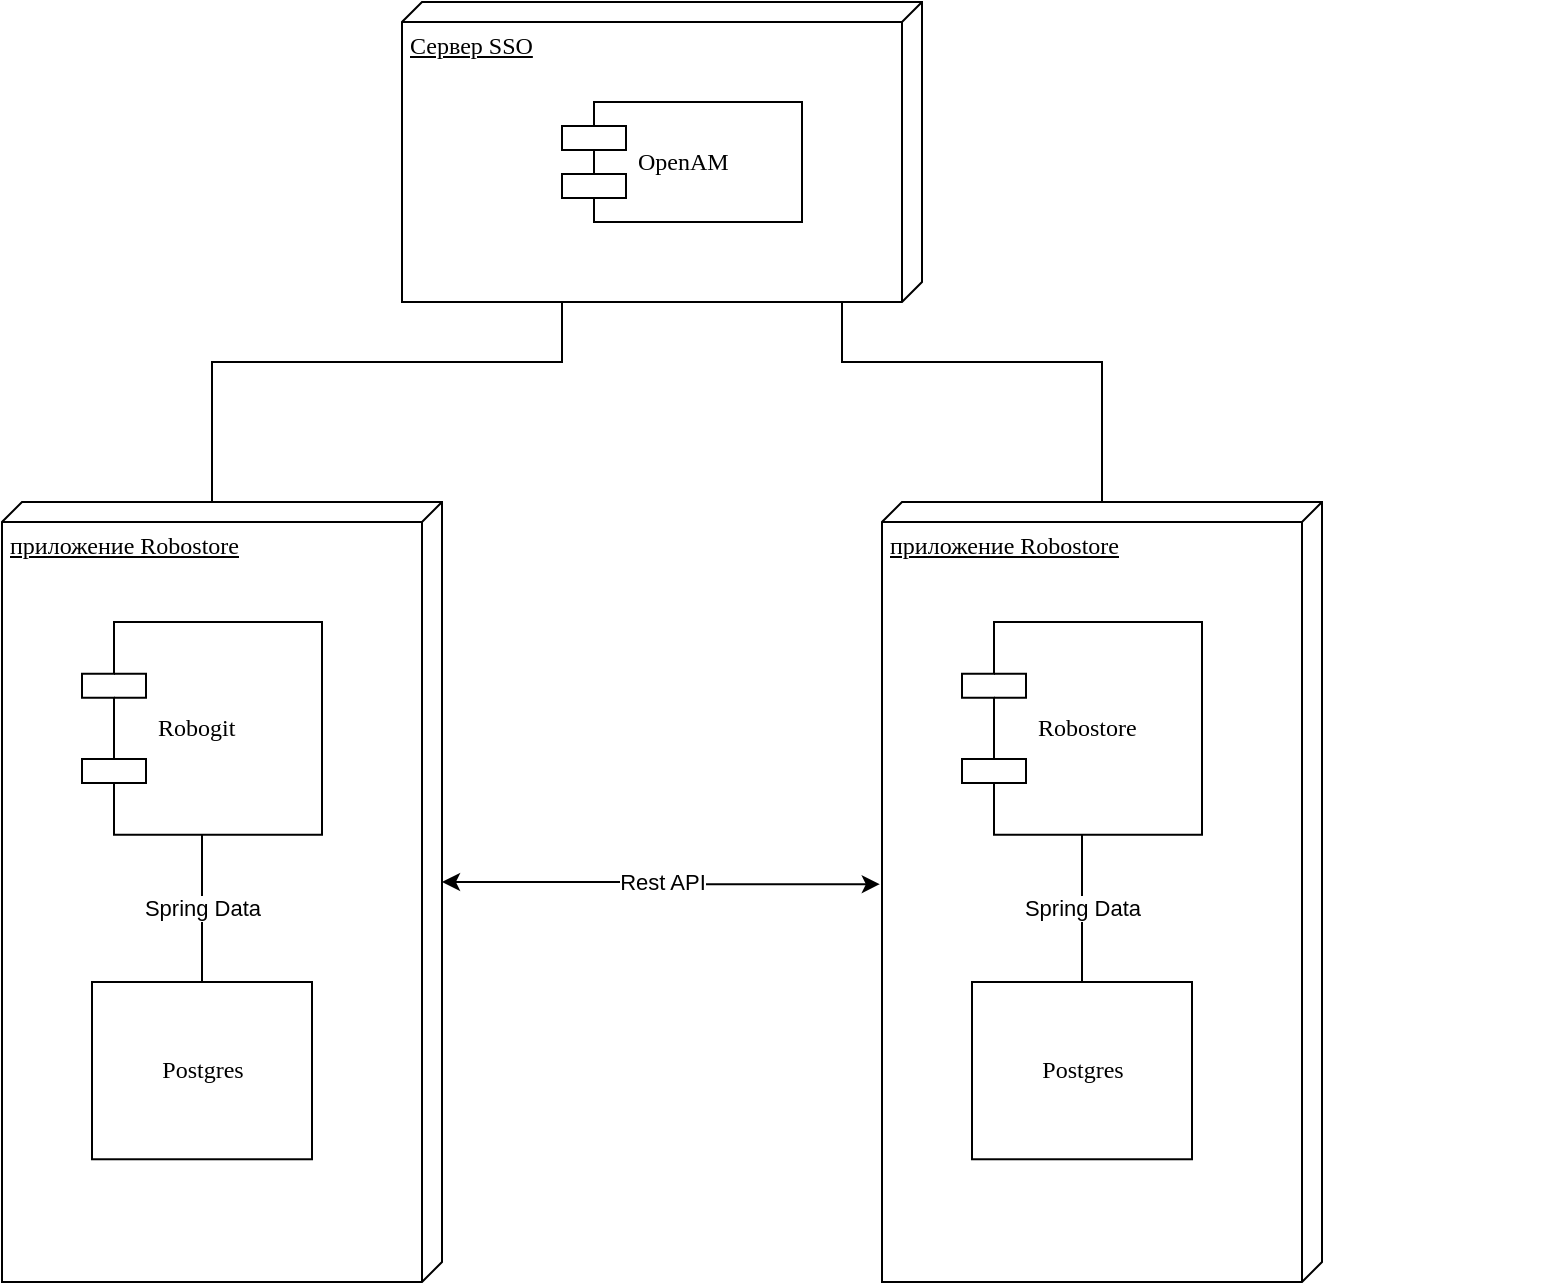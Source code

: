 <mxfile version="13.7.7" type="device"><diagram name="Page-1" id="5f0bae14-7c28-e335-631c-24af17079c00"><mxGraphModel dx="1422" dy="794" grid="1" gridSize="10" guides="1" tooltips="1" connect="1" arrows="1" fold="1" page="1" pageScale="1" pageWidth="1100" pageHeight="850" background="#ffffff" math="0" shadow="0"><root><mxCell id="0"/><mxCell id="1" parent="0"/><mxCell id="39150e848f15840c-17" style="edgeStyle=orthogonalEdgeStyle;rounded=0;html=1;labelBackgroundColor=none;startArrow=none;startFill=0;startSize=8;endArrow=none;endFill=0;endSize=16;fontFamily=Verdana;fontSize=12;" parent="1" source="39150e848f15840c-3" target="39150e848f15840c-2" edge="1"><mxGeometry relative="1" as="geometry"><Array as="points"><mxPoint x="600" y="310"/><mxPoint x="730" y="310"/></Array></mxGeometry></mxCell><mxCell id="39150e848f15840c-18" style="edgeStyle=orthogonalEdgeStyle;rounded=0;html=1;labelBackgroundColor=none;startArrow=none;startFill=0;startSize=8;endArrow=none;endFill=0;endSize=16;fontFamily=Verdana;fontSize=12;" parent="1" source="39150e848f15840c-3" edge="1"><mxGeometry relative="1" as="geometry"><Array as="points"><mxPoint x="460" y="310"/><mxPoint x="285" y="310"/></Array><mxPoint x="285" y="380" as="targetPoint"/></mxGeometry></mxCell><mxCell id="InxJU4N--l8Da07_PYLd-2" value="" style="group" vertex="1" connectable="0" parent="1"><mxGeometry x="390" y="130" width="260" height="150" as="geometry"/></mxCell><mxCell id="39150e848f15840c-3" value="Сервер SSO" style="verticalAlign=top;align=left;spacingTop=8;spacingLeft=2;spacingRight=12;shape=cube;size=10;direction=south;fontStyle=4;html=1;rounded=0;shadow=0;comic=0;labelBackgroundColor=none;strokeWidth=1;fontFamily=Verdana;fontSize=12" parent="InxJU4N--l8Da07_PYLd-2" vertex="1"><mxGeometry x="-10" width="260" height="150" as="geometry"/></mxCell><mxCell id="39150e848f15840c-10" value="OpenAM" style="shape=component;align=left;spacingLeft=36;rounded=0;shadow=0;comic=0;labelBackgroundColor=none;strokeWidth=1;fontFamily=Verdana;fontSize=12;html=1;" parent="InxJU4N--l8Da07_PYLd-2" vertex="1"><mxGeometry x="70" y="50" width="120" height="60" as="geometry"/></mxCell><mxCell id="InxJU4N--l8Da07_PYLd-5" value="Rest API" style="edgeStyle=orthogonalEdgeStyle;rounded=0;orthogonalLoop=1;jettySize=auto;html=1;startArrow=classic;startFill=1;exitX=0;exitY=0;exitDx=190;exitDy=0;exitPerimeter=0;entryX=0.49;entryY=1.005;entryDx=0;entryDy=0;entryPerimeter=0;" edge="1" parent="1" source="InxJU4N--l8Da07_PYLd-12" target="39150e848f15840c-2"><mxGeometry relative="1" as="geometry"><mxPoint x="420" y="565" as="sourcePoint"/></mxGeometry></mxCell><mxCell id="InxJU4N--l8Da07_PYLd-9" value="" style="group" vertex="1" connectable="0" parent="1"><mxGeometry x="620" y="380" width="330" height="390" as="geometry"/></mxCell><mxCell id="InxJU4N--l8Da07_PYLd-3" value="" style="group" vertex="1" connectable="0" parent="InxJU4N--l8Da07_PYLd-9"><mxGeometry width="330" height="390" as="geometry"/></mxCell><mxCell id="39150e848f15840c-2" value="приложение Robostore" style="verticalAlign=top;align=left;spacingTop=8;spacingLeft=2;spacingRight=12;shape=cube;size=10;direction=south;fontStyle=4;html=1;rounded=0;shadow=0;comic=0;labelBackgroundColor=none;strokeWidth=1;fontFamily=Verdana;fontSize=12" parent="InxJU4N--l8Da07_PYLd-3" vertex="1"><mxGeometry width="220" height="390" as="geometry"/></mxCell><mxCell id="InxJU4N--l8Da07_PYLd-8" value="Spring Data" style="edgeStyle=orthogonalEdgeStyle;rounded=0;orthogonalLoop=1;jettySize=auto;html=1;startArrow=none;startFill=0;endArrow=none;endFill=0;" edge="1" parent="InxJU4N--l8Da07_PYLd-3" source="39150e848f15840c-7" target="39150e848f15840c-8"><mxGeometry relative="1" as="geometry"/></mxCell><mxCell id="39150e848f15840c-7" value="Robostore" style="shape=component;align=left;spacingLeft=36;rounded=0;shadow=0;comic=0;labelBackgroundColor=none;strokeWidth=1;fontFamily=Verdana;fontSize=12;html=1;" parent="InxJU4N--l8Da07_PYLd-3" vertex="1"><mxGeometry x="40" y="59.997" width="120" height="106.364" as="geometry"/></mxCell><mxCell id="39150e848f15840c-8" value="Postgres" style="html=1;rounded=0;shadow=0;comic=0;labelBackgroundColor=none;strokeWidth=1;fontFamily=Verdana;fontSize=12;align=center;" parent="InxJU4N--l8Da07_PYLd-3" vertex="1"><mxGeometry x="45" y="240.001" width="110" height="88.636" as="geometry"/></mxCell><mxCell id="InxJU4N--l8Da07_PYLd-10" value="" style="group" vertex="1" connectable="0" parent="1"><mxGeometry x="180" y="380" width="330" height="390" as="geometry"/></mxCell><mxCell id="InxJU4N--l8Da07_PYLd-11" value="" style="group" vertex="1" connectable="0" parent="InxJU4N--l8Da07_PYLd-10"><mxGeometry width="330" height="390" as="geometry"/></mxCell><mxCell id="InxJU4N--l8Da07_PYLd-12" value="приложение Robostore" style="verticalAlign=top;align=left;spacingTop=8;spacingLeft=2;spacingRight=12;shape=cube;size=10;direction=south;fontStyle=4;html=1;rounded=0;shadow=0;comic=0;labelBackgroundColor=none;strokeWidth=1;fontFamily=Verdana;fontSize=12" vertex="1" parent="InxJU4N--l8Da07_PYLd-11"><mxGeometry width="220" height="390" as="geometry"/></mxCell><mxCell id="InxJU4N--l8Da07_PYLd-13" value="Spring Data" style="edgeStyle=orthogonalEdgeStyle;rounded=0;orthogonalLoop=1;jettySize=auto;html=1;startArrow=none;startFill=0;endArrow=none;endFill=0;" edge="1" parent="InxJU4N--l8Da07_PYLd-11" source="InxJU4N--l8Da07_PYLd-14" target="InxJU4N--l8Da07_PYLd-15"><mxGeometry relative="1" as="geometry"/></mxCell><mxCell id="InxJU4N--l8Da07_PYLd-14" value="Robogit" style="shape=component;align=left;spacingLeft=36;rounded=0;shadow=0;comic=0;labelBackgroundColor=none;strokeWidth=1;fontFamily=Verdana;fontSize=12;html=1;" vertex="1" parent="InxJU4N--l8Da07_PYLd-11"><mxGeometry x="40" y="59.997" width="120" height="106.364" as="geometry"/></mxCell><mxCell id="InxJU4N--l8Da07_PYLd-15" value="Postgres" style="html=1;rounded=0;shadow=0;comic=0;labelBackgroundColor=none;strokeWidth=1;fontFamily=Verdana;fontSize=12;align=center;" vertex="1" parent="InxJU4N--l8Da07_PYLd-11"><mxGeometry x="45" y="240.001" width="110" height="88.636" as="geometry"/></mxCell></root></mxGraphModel></diagram></mxfile>